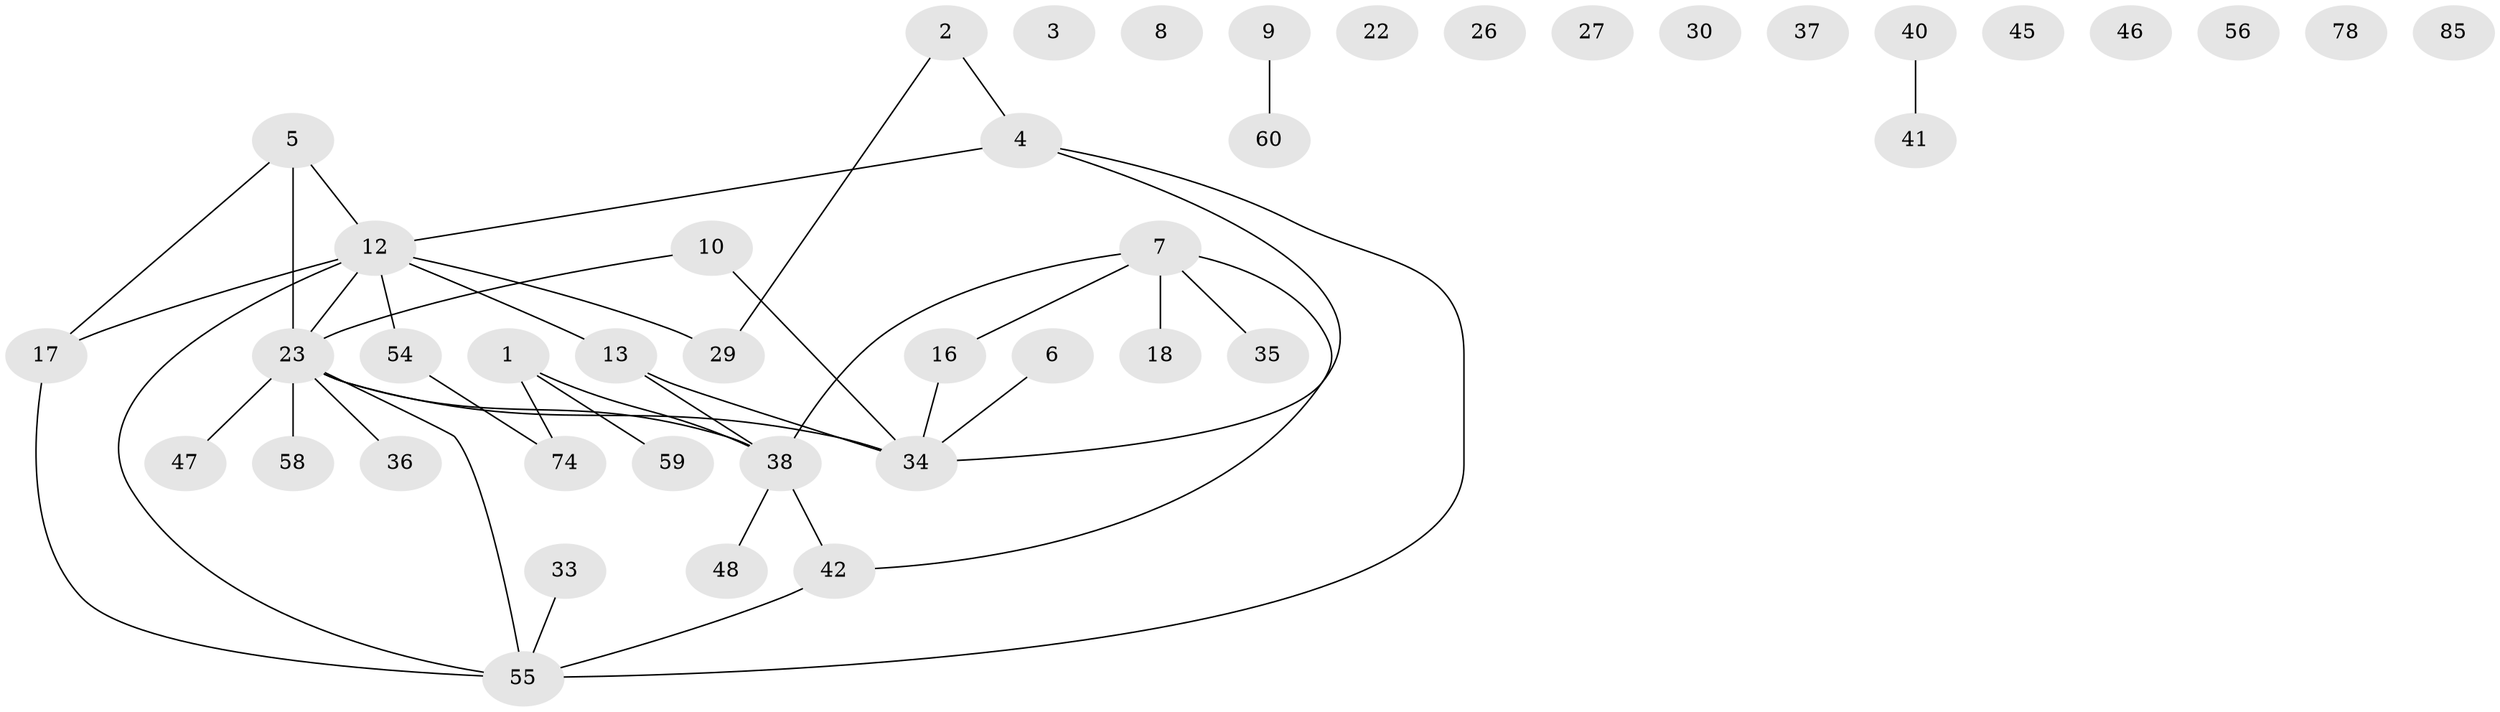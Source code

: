 // original degree distribution, {2: 0.27058823529411763, 1: 0.27058823529411763, 3: 0.15294117647058825, 4: 0.12941176470588237, 0: 0.12941176470588237, 6: 0.023529411764705882, 5: 0.023529411764705882}
// Generated by graph-tools (version 1.1) at 2025/13/03/09/25 04:13:13]
// undirected, 43 vertices, 42 edges
graph export_dot {
graph [start="1"]
  node [color=gray90,style=filled];
  1 [super="+28+21"];
  2 [super="+11"];
  3 [super="+84"];
  4 [super="+14"];
  5 [super="+20+51"];
  6 [super="+50"];
  7 [super="+72+70+25"];
  8;
  9 [super="+43"];
  10 [super="+61"];
  12 [super="+76+15"];
  13 [super="+31+57"];
  16;
  17 [super="+19"];
  18 [super="+24"];
  22;
  23 [super="+68+71+77"];
  26;
  27;
  29 [super="+39"];
  30;
  33;
  34 [super="+44+49"];
  35;
  36;
  37;
  38 [super="+53"];
  40 [super="+64"];
  41;
  42;
  45;
  46;
  47;
  48;
  54 [super="+81"];
  55 [super="+62+66"];
  56;
  58;
  59;
  60;
  74 [super="+83"];
  78;
  85;
  1 -- 59;
  1 -- 38;
  1 -- 74;
  2 -- 29;
  2 -- 4;
  4 -- 55;
  4 -- 12;
  4 -- 34;
  5 -- 23 [weight=2];
  5 -- 17;
  5 -- 12;
  6 -- 34;
  7 -- 18;
  7 -- 35;
  7 -- 16;
  7 -- 42;
  7 -- 38;
  9 -- 60;
  10 -- 23;
  10 -- 34;
  12 -- 54;
  12 -- 17 [weight=2];
  12 -- 13;
  12 -- 55;
  12 -- 29;
  12 -- 23;
  13 -- 34;
  13 -- 38;
  16 -- 34;
  17 -- 55;
  23 -- 58;
  23 -- 38;
  23 -- 36;
  23 -- 47;
  23 -- 55;
  23 -- 34;
  33 -- 55;
  38 -- 48;
  38 -- 42;
  40 -- 41;
  42 -- 55;
  54 -- 74;
}
